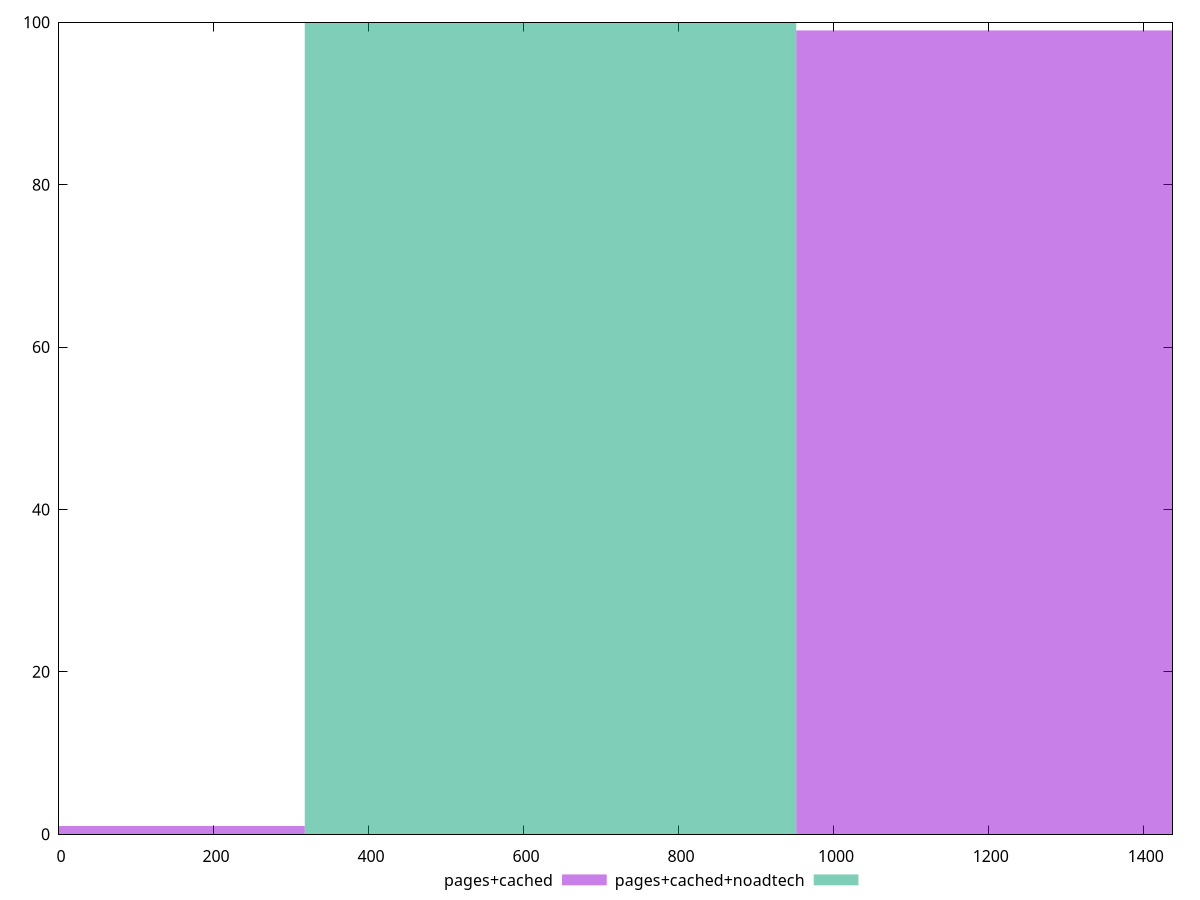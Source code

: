 reset

$pagesCached <<EOF
0 1
1268.6331643709218 99
EOF

$pagesCachedNoadtech <<EOF
634.3165821854609 100
EOF

set key outside below
set boxwidth 634.3165821854609
set xrange [0:1437]
set yrange [0:100]
set trange [0:100]
set style fill transparent solid 0.5 noborder
set terminal svg size 640, 500 enhanced background rgb 'white'
set output "report_00009_2021-02-08T22-37-41.559Z/uses-rel-preload/comparison/histogram/1_vs_2.svg"

plot $pagesCached title "pages+cached" with boxes, \
     $pagesCachedNoadtech title "pages+cached+noadtech" with boxes

reset

